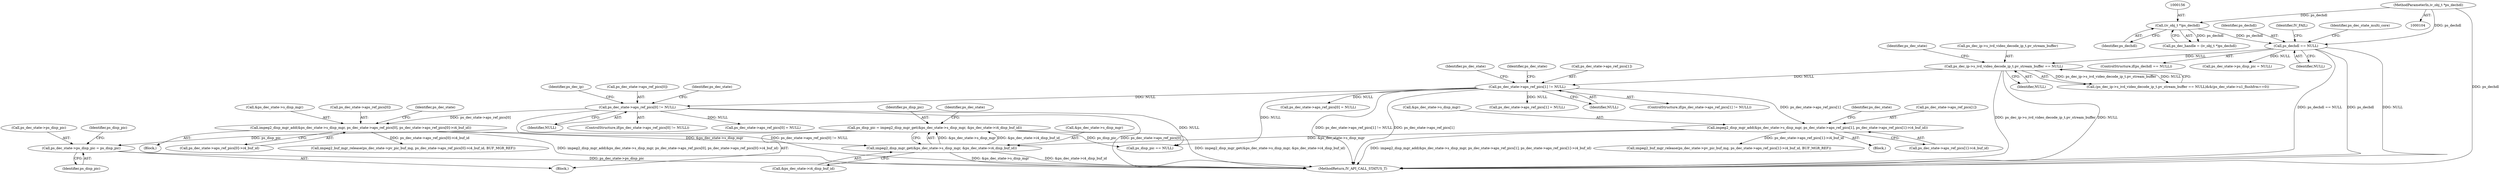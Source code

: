 digraph "0_Android_a86eb798d077b9b25c8f8c77e3c02c2f287c1ce7@pointer" {
"1000505" [label="(Call,ps_dec_state->ps_disp_pic = ps_disp_pic)"];
"1000494" [label="(Call,ps_disp_pic = impeg2_disp_mgr_get(&ps_dec_state->s_disp_mgr, &ps_dec_state->i4_disp_buf_id))"];
"1000496" [label="(Call,impeg2_disp_mgr_get(&ps_dec_state->s_disp_mgr, &ps_dec_state->i4_disp_buf_id))"];
"1000442" [label="(Call,impeg2_disp_mgr_add(&ps_dec_state->s_disp_mgr, ps_dec_state->aps_ref_pics[0], ps_dec_state->aps_ref_pics[0]->i4_buf_id))"];
"1000434" [label="(Call,ps_dec_state->aps_ref_pics[0] != NULL)"];
"1000369" [label="(Call,ps_dec_state->aps_ref_pics[1] != NULL)"];
"1000265" [label="(Call,ps_dec_ip->s_ivd_video_decode_ip_t.pv_stream_buffer == NULL)"];
"1000159" [label="(Call,ps_dechdl == NULL)"];
"1000155" [label="(Call,(iv_obj_t *)ps_dechdl)"];
"1000105" [label="(MethodParameterIn,iv_obj_t *ps_dechdl)"];
"1000377" [label="(Call,impeg2_disp_mgr_add(&ps_dec_state->s_disp_mgr, ps_dec_state->aps_ref_pics[1], ps_dec_state->aps_ref_pics[1]->i4_buf_id))"];
"1000481" [label="(Identifier,ps_dec_ip)"];
"1000160" [label="(Identifier,ps_dechdl)"];
"1000425" [label="(Call,ps_dec_state->aps_ref_pics[0] = NULL)"];
"1000153" [label="(Call,ps_dec_handle = (iv_obj_t *)ps_dechdl)"];
"1000509" [label="(Identifier,ps_disp_pic)"];
"1000443" [label="(Call,&ps_dec_state->s_disp_mgr)"];
"1000157" [label="(Identifier,ps_dechdl)"];
"1000496" [label="(Call,impeg2_disp_mgr_get(&ps_dec_state->s_disp_mgr, &ps_dec_state->i4_disp_buf_id))"];
"1000418" [label="(Call,ps_dec_state->aps_ref_pics[1] = NULL)"];
"1000394" [label="(Call,impeg2_buf_mgr_release(ps_dec_state->pv_pic_buf_mg, ps_dec_state->aps_ref_pics[1]->i4_buf_id, BUF_MGR_REF))"];
"1000382" [label="(Call,ps_dec_state->aps_ref_pics[1])"];
"1000434" [label="(Call,ps_dec_state->aps_ref_pics[0] != NULL)"];
"1000495" [label="(Identifier,ps_disp_pic)"];
"1000435" [label="(Call,ps_dec_state->aps_ref_pics[0])"];
"1000158" [label="(ControlStructure,if(ps_dechdl == NULL))"];
"1000442" [label="(Call,impeg2_disp_mgr_add(&ps_dec_state->s_disp_mgr, ps_dec_state->aps_ref_pics[0], ps_dec_state->aps_ref_pics[0]->i4_buf_id))"];
"1000239" [label="(Call,ps_dec_state->ps_disp_pic = NULL)"];
"1000433" [label="(ControlStructure,if(ps_dec_state->aps_ref_pics[0] != NULL))"];
"1000506" [label="(Call,ps_dec_state->ps_disp_pic)"];
"1000274" [label="(Identifier,ps_dec_state)"];
"1000459" [label="(Call,impeg2_buf_mgr_release(ps_dec_state->pv_pic_buf_mg, ps_dec_state->aps_ref_pics[0]->i4_buf_id, BUF_MGR_REF))"];
"1000512" [label="(Identifier,ps_disp_pic)"];
"1000380" [label="(Identifier,ps_dec_state)"];
"1000494" [label="(Call,ps_disp_pic = impeg2_disp_mgr_get(&ps_dec_state->s_disp_mgr, &ps_dec_state->i4_disp_buf_id))"];
"1000265" [label="(Call,ps_dec_ip->s_ivd_video_decode_ip_t.pv_stream_buffer == NULL)"];
"1000164" [label="(Identifier,IV_FAIL)"];
"1000105" [label="(MethodParameterIn,iv_obj_t *ps_dechdl)"];
"1000266" [label="(Call,ps_dec_ip->s_ivd_video_decode_ip_t.pv_stream_buffer)"];
"1000375" [label="(Identifier,NULL)"];
"1000271" [label="(Identifier,NULL)"];
"1000507" [label="(Identifier,ps_dec_state)"];
"1000378" [label="(Call,&ps_dec_state->s_disp_mgr)"];
"1000161" [label="(Identifier,NULL)"];
"1000437" [label="(Identifier,ps_dec_state)"];
"1000376" [label="(Block,)"];
"1000452" [label="(Call,ps_dec_state->aps_ref_pics[0]->i4_buf_id)"];
"1000369" [label="(Call,ps_dec_state->aps_ref_pics[1] != NULL)"];
"1000501" [label="(Call,&ps_dec_state->i4_disp_buf_id)"];
"1000497" [label="(Call,&ps_dec_state->s_disp_mgr)"];
"1000471" [label="(Call,ps_dec_state->aps_ref_pics[0] = NULL)"];
"1000370" [label="(Call,ps_dec_state->aps_ref_pics[1])"];
"1000264" [label="(Call,(ps_dec_ip->s_ivd_video_decode_ip_t.pv_stream_buffer == NULL)&&(ps_dec_state->u1_flushfrm==0))"];
"1000159" [label="(Call,ps_dechdl == NULL)"];
"1000377" [label="(Call,impeg2_disp_mgr_add(&ps_dec_state->s_disp_mgr, ps_dec_state->aps_ref_pics[1], ps_dec_state->aps_ref_pics[1]->i4_buf_id))"];
"1000445" [label="(Identifier,ps_dec_state)"];
"1000155" [label="(Call,(iv_obj_t *)ps_dechdl)"];
"1000441" [label="(Block,)"];
"1000166" [label="(Identifier,ps_dec_state_multi_core)"];
"1000368" [label="(ControlStructure,if(ps_dec_state->aps_ref_pics[1] != NULL))"];
"1000387" [label="(Call,ps_dec_state->aps_ref_pics[1]->i4_buf_id)"];
"1000447" [label="(Call,ps_dec_state->aps_ref_pics[0])"];
"1000367" [label="(Block,)"];
"1000505" [label="(Call,ps_dec_state->ps_disp_pic = ps_disp_pic)"];
"1000461" [label="(Identifier,ps_dec_state)"];
"1000396" [label="(Identifier,ps_dec_state)"];
"1001695" [label="(MethodReturn,IV_API_CALL_STATUS_T)"];
"1000440" [label="(Identifier,NULL)"];
"1000511" [label="(Call,ps_disp_pic == NULL)"];
"1000505" -> "1000367"  [label="AST: "];
"1000505" -> "1000509"  [label="CFG: "];
"1000506" -> "1000505"  [label="AST: "];
"1000509" -> "1000505"  [label="AST: "];
"1000512" -> "1000505"  [label="CFG: "];
"1000505" -> "1001695"  [label="DDG: ps_dec_state->ps_disp_pic"];
"1000494" -> "1000505"  [label="DDG: ps_disp_pic"];
"1000494" -> "1000367"  [label="AST: "];
"1000494" -> "1000496"  [label="CFG: "];
"1000495" -> "1000494"  [label="AST: "];
"1000496" -> "1000494"  [label="AST: "];
"1000507" -> "1000494"  [label="CFG: "];
"1000494" -> "1001695"  [label="DDG: impeg2_disp_mgr_get(&ps_dec_state->s_disp_mgr, &ps_dec_state->i4_disp_buf_id)"];
"1000496" -> "1000494"  [label="DDG: &ps_dec_state->s_disp_mgr"];
"1000496" -> "1000494"  [label="DDG: &ps_dec_state->i4_disp_buf_id"];
"1000494" -> "1000511"  [label="DDG: ps_disp_pic"];
"1000496" -> "1000501"  [label="CFG: "];
"1000497" -> "1000496"  [label="AST: "];
"1000501" -> "1000496"  [label="AST: "];
"1000496" -> "1001695"  [label="DDG: &ps_dec_state->s_disp_mgr"];
"1000496" -> "1001695"  [label="DDG: &ps_dec_state->i4_disp_buf_id"];
"1000442" -> "1000496"  [label="DDG: &ps_dec_state->s_disp_mgr"];
"1000377" -> "1000496"  [label="DDG: &ps_dec_state->s_disp_mgr"];
"1000442" -> "1000441"  [label="AST: "];
"1000442" -> "1000452"  [label="CFG: "];
"1000443" -> "1000442"  [label="AST: "];
"1000447" -> "1000442"  [label="AST: "];
"1000452" -> "1000442"  [label="AST: "];
"1000461" -> "1000442"  [label="CFG: "];
"1000442" -> "1001695"  [label="DDG: impeg2_disp_mgr_add(&ps_dec_state->s_disp_mgr, ps_dec_state->aps_ref_pics[0], ps_dec_state->aps_ref_pics[0]->i4_buf_id)"];
"1000434" -> "1000442"  [label="DDG: ps_dec_state->aps_ref_pics[0]"];
"1000442" -> "1000459"  [label="DDG: ps_dec_state->aps_ref_pics[0]->i4_buf_id"];
"1000434" -> "1000433"  [label="AST: "];
"1000434" -> "1000440"  [label="CFG: "];
"1000435" -> "1000434"  [label="AST: "];
"1000440" -> "1000434"  [label="AST: "];
"1000445" -> "1000434"  [label="CFG: "];
"1000481" -> "1000434"  [label="CFG: "];
"1000434" -> "1001695"  [label="DDG: ps_dec_state->aps_ref_pics[0] != NULL"];
"1000434" -> "1001695"  [label="DDG: ps_dec_state->aps_ref_pics[0]"];
"1000369" -> "1000434"  [label="DDG: NULL"];
"1000434" -> "1000471"  [label="DDG: NULL"];
"1000434" -> "1000511"  [label="DDG: NULL"];
"1000369" -> "1000368"  [label="AST: "];
"1000369" -> "1000375"  [label="CFG: "];
"1000370" -> "1000369"  [label="AST: "];
"1000375" -> "1000369"  [label="AST: "];
"1000380" -> "1000369"  [label="CFG: "];
"1000437" -> "1000369"  [label="CFG: "];
"1000369" -> "1001695"  [label="DDG: ps_dec_state->aps_ref_pics[1] != NULL"];
"1000369" -> "1001695"  [label="DDG: ps_dec_state->aps_ref_pics[1]"];
"1000265" -> "1000369"  [label="DDG: NULL"];
"1000369" -> "1000377"  [label="DDG: ps_dec_state->aps_ref_pics[1]"];
"1000369" -> "1000418"  [label="DDG: NULL"];
"1000369" -> "1000425"  [label="DDG: NULL"];
"1000369" -> "1000511"  [label="DDG: NULL"];
"1000265" -> "1000264"  [label="AST: "];
"1000265" -> "1000271"  [label="CFG: "];
"1000266" -> "1000265"  [label="AST: "];
"1000271" -> "1000265"  [label="AST: "];
"1000274" -> "1000265"  [label="CFG: "];
"1000264" -> "1000265"  [label="CFG: "];
"1000265" -> "1001695"  [label="DDG: ps_dec_ip->s_ivd_video_decode_ip_t.pv_stream_buffer"];
"1000265" -> "1001695"  [label="DDG: NULL"];
"1000265" -> "1000264"  [label="DDG: ps_dec_ip->s_ivd_video_decode_ip_t.pv_stream_buffer"];
"1000265" -> "1000264"  [label="DDG: NULL"];
"1000159" -> "1000265"  [label="DDG: NULL"];
"1000159" -> "1000158"  [label="AST: "];
"1000159" -> "1000161"  [label="CFG: "];
"1000160" -> "1000159"  [label="AST: "];
"1000161" -> "1000159"  [label="AST: "];
"1000164" -> "1000159"  [label="CFG: "];
"1000166" -> "1000159"  [label="CFG: "];
"1000159" -> "1001695"  [label="DDG: ps_dechdl == NULL"];
"1000159" -> "1001695"  [label="DDG: ps_dechdl"];
"1000159" -> "1001695"  [label="DDG: NULL"];
"1000155" -> "1000159"  [label="DDG: ps_dechdl"];
"1000105" -> "1000159"  [label="DDG: ps_dechdl"];
"1000159" -> "1000239"  [label="DDG: NULL"];
"1000155" -> "1000153"  [label="AST: "];
"1000155" -> "1000157"  [label="CFG: "];
"1000156" -> "1000155"  [label="AST: "];
"1000157" -> "1000155"  [label="AST: "];
"1000153" -> "1000155"  [label="CFG: "];
"1000155" -> "1000153"  [label="DDG: ps_dechdl"];
"1000105" -> "1000155"  [label="DDG: ps_dechdl"];
"1000105" -> "1000104"  [label="AST: "];
"1000105" -> "1001695"  [label="DDG: ps_dechdl"];
"1000377" -> "1000376"  [label="AST: "];
"1000377" -> "1000387"  [label="CFG: "];
"1000378" -> "1000377"  [label="AST: "];
"1000382" -> "1000377"  [label="AST: "];
"1000387" -> "1000377"  [label="AST: "];
"1000396" -> "1000377"  [label="CFG: "];
"1000377" -> "1001695"  [label="DDG: impeg2_disp_mgr_add(&ps_dec_state->s_disp_mgr, ps_dec_state->aps_ref_pics[1], ps_dec_state->aps_ref_pics[1]->i4_buf_id)"];
"1000377" -> "1000394"  [label="DDG: ps_dec_state->aps_ref_pics[1]->i4_buf_id"];
}
